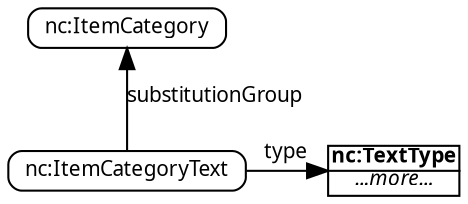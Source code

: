 graph graphics {
  size="10,10";
  edge [fontname = "Verdana", fontsize=10, dir = forward, nodesep=1 ];
  node [fontname = "Verdana", fontsize=10, width = 0, height = 0, shape=box, style=rounded ];
  graph [layout=dot, rankdir="TB"];

  node [shape=box, style=rounded]

  "nc:ItemCategoryText" [URL="http://tools.niem.gov/niemtools/ssgt/SSGT-GetProperty.iepd?propertyKey=nv-189"];
  "nc:ItemCategory" [URL="http://tools.niem.gov/niemtools/ssgt/SSGT-GetProperty.iepd?propertyKey=nv-188"];

  node [shape=none, width=0, height=0, margin=0];

  "nc:TextType" [label=<<TABLE BORDER="1" CELLBORDER="0" CELLSPACING="0" CELLPADDING="0" HREF="http://tools.niem.gov/niemtools/ssgt/SSGT-GetType.iepd?typeKey=nv-8v">
<TR><TD><B>nc:TextType</B></TD></TR>
<HR/>
<TR><TD ALIGN="CENTER"><I>...more...</I></TD></TR>
</TABLE>>];
  
  "nc:ItemCategoryText";
  "nc:ItemCategory";
  "nc:TextType";

  "nc:ItemCategory" -- "nc:ItemCategoryText" [label="substitutionGroup", dir=back];

  { rank = same; "nc:ItemCategoryText"; "nc:TextType"; }

  "nc:ItemCategoryText" -- "nc:TextType" [label="type"];
  
}
